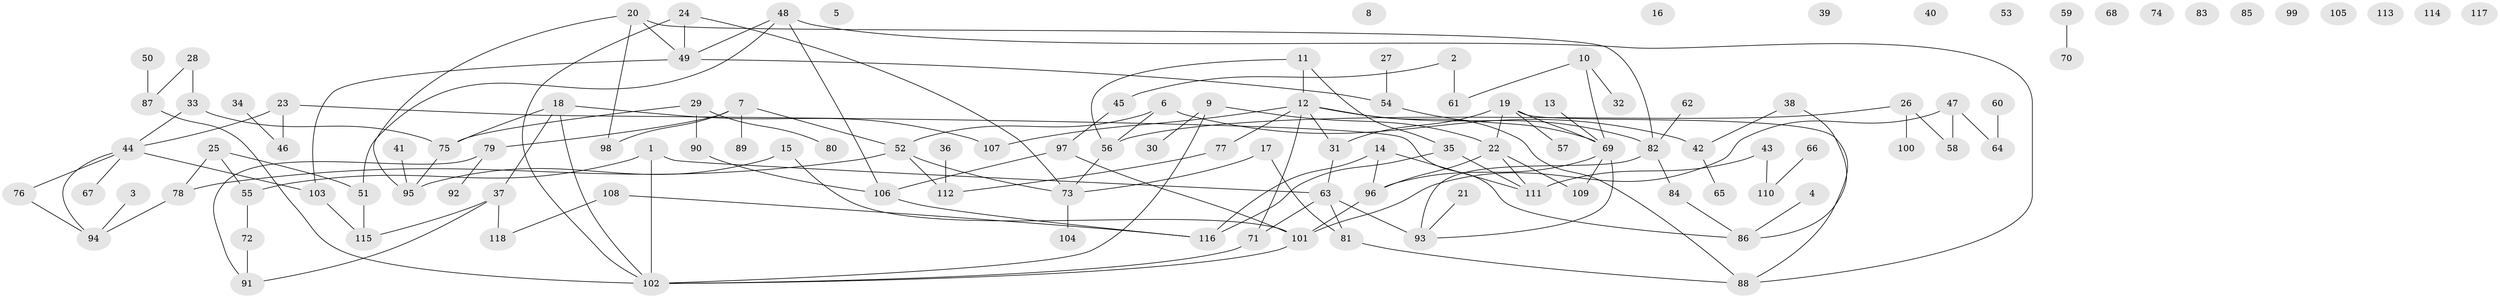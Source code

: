 // Generated by graph-tools (version 1.1) at 2025/39/03/09/25 04:39:18]
// undirected, 118 vertices, 143 edges
graph export_dot {
graph [start="1"]
  node [color=gray90,style=filled];
  1;
  2;
  3;
  4;
  5;
  6;
  7;
  8;
  9;
  10;
  11;
  12;
  13;
  14;
  15;
  16;
  17;
  18;
  19;
  20;
  21;
  22;
  23;
  24;
  25;
  26;
  27;
  28;
  29;
  30;
  31;
  32;
  33;
  34;
  35;
  36;
  37;
  38;
  39;
  40;
  41;
  42;
  43;
  44;
  45;
  46;
  47;
  48;
  49;
  50;
  51;
  52;
  53;
  54;
  55;
  56;
  57;
  58;
  59;
  60;
  61;
  62;
  63;
  64;
  65;
  66;
  67;
  68;
  69;
  70;
  71;
  72;
  73;
  74;
  75;
  76;
  77;
  78;
  79;
  80;
  81;
  82;
  83;
  84;
  85;
  86;
  87;
  88;
  89;
  90;
  91;
  92;
  93;
  94;
  95;
  96;
  97;
  98;
  99;
  100;
  101;
  102;
  103;
  104;
  105;
  106;
  107;
  108;
  109;
  110;
  111;
  112;
  113;
  114;
  115;
  116;
  117;
  118;
  1 -- 55;
  1 -- 63;
  1 -- 102;
  2 -- 45;
  2 -- 61;
  3 -- 94;
  4 -- 86;
  6 -- 42;
  6 -- 52;
  6 -- 56;
  7 -- 52;
  7 -- 79;
  7 -- 89;
  7 -- 98;
  9 -- 22;
  9 -- 30;
  9 -- 102;
  10 -- 32;
  10 -- 61;
  10 -- 69;
  11 -- 12;
  11 -- 35;
  11 -- 56;
  12 -- 31;
  12 -- 71;
  12 -- 77;
  12 -- 82;
  12 -- 88;
  12 -- 107;
  13 -- 69;
  14 -- 96;
  14 -- 111;
  14 -- 116;
  15 -- 95;
  15 -- 101;
  17 -- 73;
  17 -- 81;
  18 -- 37;
  18 -- 75;
  18 -- 102;
  18 -- 107;
  19 -- 22;
  19 -- 31;
  19 -- 57;
  19 -- 69;
  19 -- 88;
  20 -- 49;
  20 -- 82;
  20 -- 95;
  20 -- 98;
  21 -- 93;
  22 -- 96;
  22 -- 109;
  22 -- 111;
  23 -- 44;
  23 -- 46;
  23 -- 86;
  24 -- 49;
  24 -- 73;
  24 -- 102;
  25 -- 51;
  25 -- 55;
  25 -- 78;
  26 -- 56;
  26 -- 58;
  26 -- 100;
  27 -- 54;
  28 -- 33;
  28 -- 87;
  29 -- 75;
  29 -- 80;
  29 -- 90;
  31 -- 63;
  33 -- 44;
  33 -- 75;
  34 -- 46;
  35 -- 111;
  35 -- 116;
  36 -- 112;
  37 -- 91;
  37 -- 115;
  37 -- 118;
  38 -- 42;
  38 -- 86;
  41 -- 95;
  42 -- 65;
  43 -- 110;
  43 -- 111;
  44 -- 67;
  44 -- 76;
  44 -- 94;
  44 -- 103;
  45 -- 97;
  47 -- 58;
  47 -- 64;
  47 -- 101;
  48 -- 49;
  48 -- 51;
  48 -- 88;
  48 -- 106;
  49 -- 54;
  49 -- 103;
  50 -- 87;
  51 -- 115;
  52 -- 73;
  52 -- 78;
  52 -- 112;
  54 -- 69;
  55 -- 72;
  56 -- 73;
  59 -- 70;
  60 -- 64;
  62 -- 82;
  63 -- 71;
  63 -- 81;
  63 -- 93;
  66 -- 110;
  69 -- 93;
  69 -- 96;
  69 -- 109;
  71 -- 102;
  72 -- 91;
  73 -- 104;
  75 -- 95;
  76 -- 94;
  77 -- 112;
  78 -- 94;
  79 -- 91;
  79 -- 92;
  81 -- 88;
  82 -- 84;
  82 -- 93;
  84 -- 86;
  87 -- 102;
  90 -- 106;
  96 -- 101;
  97 -- 101;
  97 -- 106;
  101 -- 102;
  103 -- 115;
  106 -- 116;
  108 -- 116;
  108 -- 118;
}
